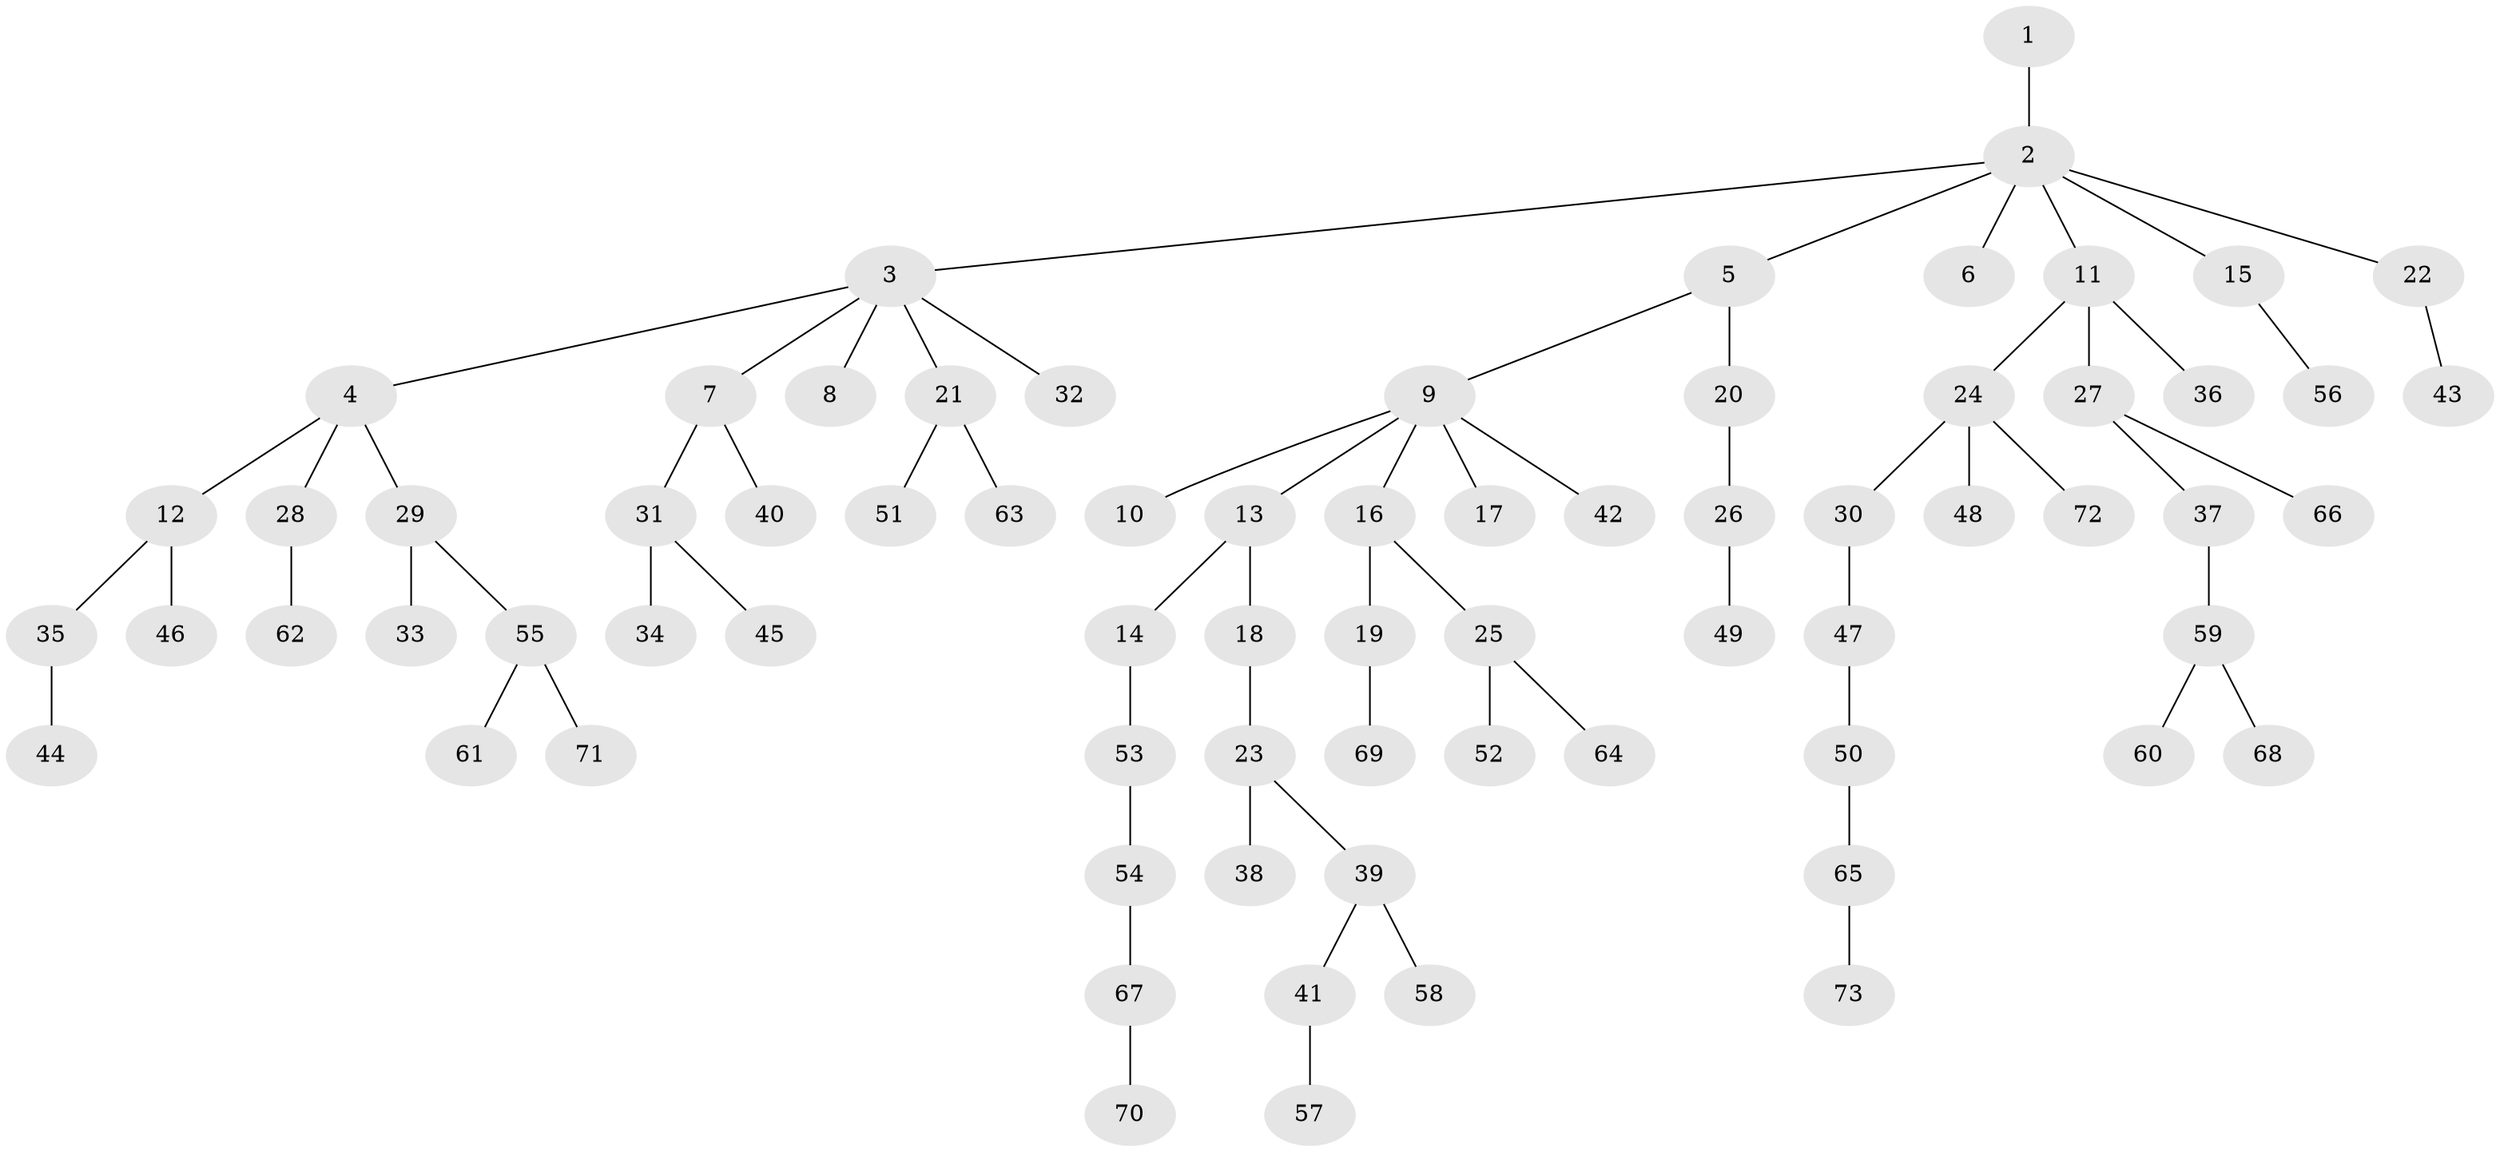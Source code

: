 // Generated by graph-tools (version 1.1) at 2025/02/03/09/25 03:02:19]
// undirected, 73 vertices, 72 edges
graph export_dot {
graph [start="1"]
  node [color=gray90,style=filled];
  1;
  2;
  3;
  4;
  5;
  6;
  7;
  8;
  9;
  10;
  11;
  12;
  13;
  14;
  15;
  16;
  17;
  18;
  19;
  20;
  21;
  22;
  23;
  24;
  25;
  26;
  27;
  28;
  29;
  30;
  31;
  32;
  33;
  34;
  35;
  36;
  37;
  38;
  39;
  40;
  41;
  42;
  43;
  44;
  45;
  46;
  47;
  48;
  49;
  50;
  51;
  52;
  53;
  54;
  55;
  56;
  57;
  58;
  59;
  60;
  61;
  62;
  63;
  64;
  65;
  66;
  67;
  68;
  69;
  70;
  71;
  72;
  73;
  1 -- 2;
  2 -- 3;
  2 -- 5;
  2 -- 6;
  2 -- 11;
  2 -- 15;
  2 -- 22;
  3 -- 4;
  3 -- 7;
  3 -- 8;
  3 -- 21;
  3 -- 32;
  4 -- 12;
  4 -- 28;
  4 -- 29;
  5 -- 9;
  5 -- 20;
  7 -- 31;
  7 -- 40;
  9 -- 10;
  9 -- 13;
  9 -- 16;
  9 -- 17;
  9 -- 42;
  11 -- 24;
  11 -- 27;
  11 -- 36;
  12 -- 35;
  12 -- 46;
  13 -- 14;
  13 -- 18;
  14 -- 53;
  15 -- 56;
  16 -- 19;
  16 -- 25;
  18 -- 23;
  19 -- 69;
  20 -- 26;
  21 -- 51;
  21 -- 63;
  22 -- 43;
  23 -- 38;
  23 -- 39;
  24 -- 30;
  24 -- 48;
  24 -- 72;
  25 -- 52;
  25 -- 64;
  26 -- 49;
  27 -- 37;
  27 -- 66;
  28 -- 62;
  29 -- 33;
  29 -- 55;
  30 -- 47;
  31 -- 34;
  31 -- 45;
  35 -- 44;
  37 -- 59;
  39 -- 41;
  39 -- 58;
  41 -- 57;
  47 -- 50;
  50 -- 65;
  53 -- 54;
  54 -- 67;
  55 -- 61;
  55 -- 71;
  59 -- 60;
  59 -- 68;
  65 -- 73;
  67 -- 70;
}
